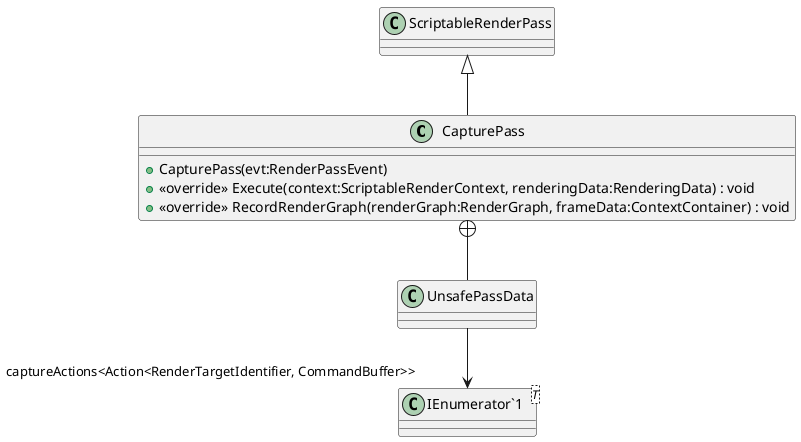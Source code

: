 @startuml
class CapturePass {
    + CapturePass(evt:RenderPassEvent)
    + <<override>> Execute(context:ScriptableRenderContext, renderingData:RenderingData) : void
    + <<override>> RecordRenderGraph(renderGraph:RenderGraph, frameData:ContextContainer) : void
}
class UnsafePassData {
}
class "IEnumerator`1"<T> {
}
ScriptableRenderPass <|-- CapturePass
CapturePass +-- UnsafePassData
UnsafePassData --> "captureActions<Action<RenderTargetIdentifier, CommandBuffer>>" "IEnumerator`1"
@enduml
